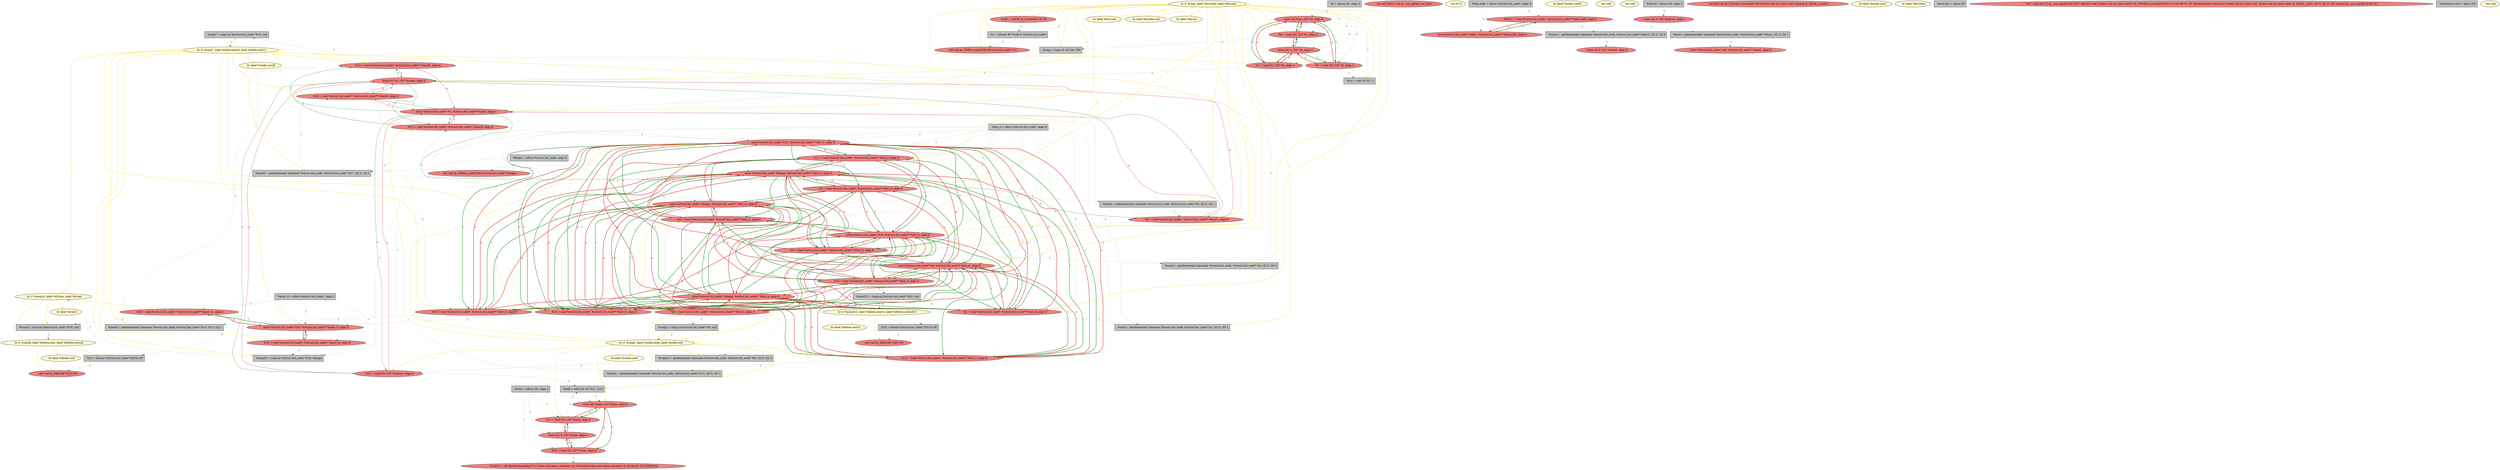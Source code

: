 
digraph G {


node757 [fillcolor=grey,label="  %cmp7 = icmp ne %struct.list_node* %15, null",shape=rectangle,style=filled ]
node756 [fillcolor=lightcoral,label="  %15 = load %struct.list_node*, %struct.list_node** %next6, align 8",shape=ellipse,style=filled ]
node752 [fillcolor=lightcoral,label="  store %struct.list_node* %16, %struct.list_node** %prev_it, align 8",shape=ellipse,style=filled ]
node751 [fillcolor=lightcoral,label="  store %struct.list_node* %begin, %struct.list_node** %list_it, align 8",shape=ellipse,style=filled ]
node749 [fillcolor=lightcoral,label="  store %struct.list_node* %6, %struct.list_node** %list_it, align 8",shape=ellipse,style=filled ]
node748 [fillcolor=lightcoral,label="  %13 = load %struct.list_node*, %struct.list_node** %next4, align 8",shape=ellipse,style=filled ]
node747 [fillcolor=grey,label="  %add = add nsw i32 %11, %10",shape=rectangle,style=filled ]
node746 [fillcolor=grey,label="  %next4 = getelementptr inbounds %struct.list_node, %struct.list_node* %12, i32 0, i32 1",shape=rectangle,style=filled ]
node745 [fillcolor=grey,label="  %cmp2 = icmp ne %struct.list_node* %8, null",shape=rectangle,style=filled ]
node743 [fillcolor=lightcoral,label="  tail call fastcc void @__cxx_global_var_init()",shape=ellipse,style=filled ]
node742 [fillcolor=lightcoral,label="  store i32 0, i32* %sum, align 4",shape=ellipse,style=filled ]
node740 [fillcolor=lemonchiffon,label="  br label %for.cond",shape=ellipse,style=filled ]
node738 [fillcolor=lightcoral,label="  store i32 1, i32* %i, align 4",shape=ellipse,style=filled ]
node737 [fillcolor=lightcoral,label="  store i32 %inc, i32* %i, align 4",shape=ellipse,style=filled ]
node694 [fillcolor=lightcoral,label="  call void @_ZdlPv(i8* %23) #9",shape=ellipse,style=filled ]
node691 [fillcolor=lightcoral,label="  call void @_ZN9list_nodeC2Ev(%struct.list_node* %1)",shape=ellipse,style=filled ]
node750 [fillcolor=grey,label="  %isnull = icmp eq %struct.list_node* %20, null",shape=rectangle,style=filled ]
node672 [fillcolor=lightcoral,label="  %17 = load %struct.list_node*, %struct.list_node** %list_it, align 8",shape=ellipse,style=filled ]
node687 [fillcolor=lightcoral,label="  store %struct.list_node* %1, %struct.list_node** %next, align 8",shape=ellipse,style=filled ]
node685 [fillcolor=grey,label="  %begin = alloca %struct.list_node, align 8",shape=rectangle,style=filled ]
node710 [fillcolor=grey,label="  %next = getelementptr inbounds %struct.list_node, %struct.list_node* %2, i32 0, i32 1",shape=rectangle,style=filled ]
node682 [fillcolor=grey,label="  %value3 = getelementptr inbounds %struct.list_node, %struct.list_node* %9, i32 0, i32 0",shape=rectangle,style=filled ]
node681 [fillcolor=grey,label="  %cmp = icmp ult i32 %0, 100",shape=rectangle,style=filled ]
node692 [fillcolor=lightcoral,label="  %6 = load %struct.list_node*, %struct.list_node** %next1, align 8",shape=ellipse,style=filled ]
node720 [fillcolor=lightcoral,label="  %19 = load %struct.list_node*, %struct.list_node** %prev_it, align 8",shape=ellipse,style=filled ]
node680 [fillcolor=lightcoral,label="  %0 = load i32, i32* %i, align 4",shape=ellipse,style=filled ]
node668 [fillcolor=lightcoral,label="  %10 = load i32, i32* %value3, align 8",shape=ellipse,style=filled ]
node676 [fillcolor=lightcoral,label="  %11 = load i32, i32* %sum, align 4",shape=ellipse,style=filled ]
node688 [fillcolor=lemonchiffon,label="  ret i32 0",shape=ellipse,style=filled ]
node662 [fillcolor=grey,label="  %value = getelementptr inbounds %struct.list_node, %struct.list_node* %this1, i32 0, i32 0",shape=rectangle,style=filled ]
node683 [fillcolor=grey,label="  %1 = bitcast i8* %call to %struct.list_node*",shape=rectangle,style=filled ]
node663 [fillcolor=grey,label="  %next = getelementptr inbounds %struct.list_node, %struct.list_node* %this1, i32 0, i32 1",shape=rectangle,style=filled ]
node664 [fillcolor=lightcoral,label="  store %struct.list_node* null, %struct.list_node** %next, align 8",shape=ellipse,style=filled ]
node678 [fillcolor=lightcoral,label="  %24 = load i32, i32* %sum, align 4",shape=ellipse,style=filled ]
node673 [fillcolor=lemonchiffon,label="  br i1 %cmp, label %for.body, label %for.end",shape=ellipse,style=filled ]
node755 [fillcolor=lemonchiffon,label="  br label %delete.end",shape=ellipse,style=filled ]
node677 [fillcolor=grey,label="  %list_it = alloca %struct.list_node*, align 8",shape=rectangle,style=filled ]
node665 [fillcolor=lemonchiffon,label="  br i1 %isnull, label %delete.end, label %delete.notnull",shape=ellipse,style=filled ]
node754 [fillcolor=lemonchiffon,label="  br label %while.cond5",shape=ellipse,style=filled ]
node730 [fillcolor=lightcoral,label="  store %struct.list_node* %begin, %struct.list_node** %list_it, align 8",shape=ellipse,style=filled ]
node666 [fillcolor=lightcoral,label="  %20 = load %struct.list_node*, %struct.list_node** %prev_it, align 8",shape=ellipse,style=filled ]
node753 [fillcolor=lemonchiffon,label="  br label %invoke.cont",shape=ellipse,style=filled ]
node679 [fillcolor=lightcoral,label="  %call = call i8* @_Znwm(i64 16) #8",shape=ellipse,style=filled ]
node686 [fillcolor=lightcoral,label="  call void @_ZdlPv(i8* %21) #9",shape=ellipse,style=filled ]
node724 [fillcolor=grey,label="  %23 = bitcast %struct.list_node* %22 to i8*",shape=rectangle,style=filled ]
node674 [fillcolor=lightcoral,label="  %16 = load %struct.list_node*, %struct.list_node** %list_it, align 8",shape=ellipse,style=filled ]
node717 [fillcolor=grey,label="  %sum = alloca i32, align 4",shape=rectangle,style=filled ]
node667 [fillcolor=lightcoral,label="  store %struct.list_node* %13, %struct.list_node** %list_it, align 8",shape=ellipse,style=filled ]
node701 [fillcolor=lemonchiffon,label="  ret void",shape=ellipse,style=filled ]
node744 [fillcolor=lightcoral,label="  %call15 = call dereferenceable(272) %class.std::basic_ostream* @_ZNSolsEi(%class.std::basic_ostream* @_ZSt4cout, i32 %24)%24)",shape=ellipse,style=filled ]
node670 [fillcolor=grey,label="  %next9 = getelementptr inbounds %struct.list_node, %struct.list_node* %17, i32 0, i32 1",shape=rectangle,style=filled ]
node671 [fillcolor=grey,label="  %cmp10 = icmp ne %struct.list_node* %19, %begin",shape=rectangle,style=filled ]
node669 [fillcolor=lemonchiffon,label="  ret void",shape=ellipse,style=filled ]
node695 [fillcolor=lightcoral,label="  store i32 %add, i32* %sum, align 4",shape=ellipse,style=filled ]
node696 [fillcolor=lightcoral,label="  store i32 0, i32* %retval, align 4",shape=ellipse,style=filled ]
node675 [fillcolor=lemonchiffon,label="  br i1 %cmp7, label %while.body8, label %while.end11",shape=ellipse,style=filled ]
node659 [fillcolor=grey,label="  %this.addr = alloca %struct.list_node*, align 8",shape=rectangle,style=filled ]
node697 [fillcolor=lemonchiffon,label="  br label %delete.end14",shape=ellipse,style=filled ]
node698 [fillcolor=lightcoral,label="  %14 = load %struct.list_node*, %struct.list_node** %list_it, align 8",shape=ellipse,style=filled ]
node699 [fillcolor=lightcoral,label="  %8 = load %struct.list_node*, %struct.list_node** %list_it, align 8",shape=ellipse,style=filled ]
node702 [fillcolor=grey,label="  %i = alloca i32, align 4",shape=rectangle,style=filled ]
node739 [fillcolor=grey,label="  %inc = add i32 %7, 1",shape=rectangle,style=filled ]
node732 [fillcolor=grey,label="  %next6 = getelementptr inbounds %struct.list_node, %struct.list_node* %14, i32 0, i32 1",shape=rectangle,style=filled ]
node705 [fillcolor=lemonchiffon,label="  br label %if.end",shape=ellipse,style=filled ]
node690 [fillcolor=lemonchiffon,label="  br label %for.inc",shape=ellipse,style=filled ]
node706 [fillcolor=grey,label="  %isnull12 = icmp eq %struct.list_node* %22, null",shape=rectangle,style=filled ]
node704 [fillcolor=lightcoral,label="  %2 = load %struct.list_node*, %struct.list_node** %list_it, align 8",shape=ellipse,style=filled ]
node707 [fillcolor=lemonchiffon,label="  br i1 %isnull12, label %delete.end14, label %delete.notnull13",shape=ellipse,style=filled ]
node708 [fillcolor=lightcoral,label="  %12 = load %struct.list_node*, %struct.list_node** %list_it, align 8",shape=ellipse,style=filled ]
node709 [fillcolor=lightcoral,label="  store %struct.list_node* %18, %struct.list_node** %list_it, align 8",shape=ellipse,style=filled ]
node711 [fillcolor=lightcoral,label="  store i32 %3, i32* %value, align 8",shape=ellipse,style=filled ]
node713 [fillcolor=lightcoral,label="  tail call void @_ZNSt8ios_base4InitC1Ev(%class.std::ios_base::Init* nonnull @_ZStL8__ioinit)t)",shape=ellipse,style=filled ]
node684 [fillcolor=lightcoral,label="  %18 = load %struct.list_node*, %struct.list_node** %next9, align 8",shape=ellipse,style=filled ]
node714 [fillcolor=grey,label="  %next1 = getelementptr inbounds %struct.list_node, %struct.list_node* %5, i32 0, i32 1",shape=rectangle,style=filled ]
node721 [fillcolor=lemonchiffon,label="  br label %while.cond",shape=ellipse,style=filled ]
node715 [fillcolor=lemonchiffon,label="  br label %while.cond5",shape=ellipse,style=filled ]
node716 [fillcolor=lemonchiffon,label="  br label %for.cond",shape=ellipse,style=filled ]
node741 [fillcolor=lemonchiffon,label="  br i1 %cmp2, label %while.body, label %while.end",shape=ellipse,style=filled ]
node718 [fillcolor=grey,label="  %retval = alloca i32, align 4",shape=rectangle,style=filled ]
node719 [fillcolor=grey,label="  %exn.slot = alloca i8*",shape=rectangle,style=filled ]
node722 [fillcolor=lemonchiffon,label="  br label %while.cond",shape=ellipse,style=filled ]
node703 [fillcolor=lightcoral,label="  %22 = load %struct.list_node*, %struct.list_node** %list_it, align 8",shape=ellipse,style=filled ]
node723 [fillcolor=lightcoral,label="  %0 = tail call i32 @__cxa_atexit(void (i8*)* bitcast (void (%class.std::ios_base::Init*)* @_ZNSt8ios_base4InitD1Ev to void (i8*)*), i8* getelementptr inbounds (%class.std::ios_base::Init, %class.std::ios_base::Init* @_ZStL8__ioinit, i64 0, i32 0), i8* nonnull @__dso_handle) #3le) #3",shape=ellipse,style=filled ]
node735 [fillcolor=lightcoral,label="  call void @_ZN9list_nodeC2Ev(%struct.list_node* %begin)",shape=ellipse,style=filled ]
node725 [fillcolor=lightcoral,label="  store %struct.list_node* %this, %struct.list_node** %this.addr, align 8",shape=ellipse,style=filled ]
node660 [fillcolor=lightcoral,label="  %this1 = load %struct.list_node*, %struct.list_node** %this.addr, align 8",shape=ellipse,style=filled ]
node726 [fillcolor=grey,label="  %value = getelementptr inbounds %struct.list_node, %struct.list_node* %4, i32 0, i32 0",shape=rectangle,style=filled ]
node727 [fillcolor=grey,label="  %21 = bitcast %struct.list_node* %20 to i8*",shape=rectangle,style=filled ]
node693 [fillcolor=lemonchiffon,label="  br i1 %cmp10, label %if.then, label %if.end",shape=ellipse,style=filled ]
node700 [fillcolor=lightcoral,label="  %4 = load %struct.list_node*, %struct.list_node** %list_it, align 8",shape=ellipse,style=filled ]
node728 [fillcolor=grey,label="  %ehselector.slot = alloca i32",shape=rectangle,style=filled ]
node729 [fillcolor=lightcoral,label="  %7 = load i32, i32* %i, align 4",shape=ellipse,style=filled ]
node731 [fillcolor=lightcoral,label="  %3 = load i32, i32* %i, align 4",shape=ellipse,style=filled ]
node733 [fillcolor=lightcoral,label="  store %struct.list_node* %begin, %struct.list_node** %list_it, align 8",shape=ellipse,style=filled ]
node689 [fillcolor=lightcoral,label="  %9 = load %struct.list_node*, %struct.list_node** %list_it, align 8",shape=ellipse,style=filled ]
node661 [fillcolor=lemonchiffon,label="  ret void",shape=ellipse,style=filled ]
node712 [fillcolor=lightcoral,label="  store i32 0, i32* %value, align 8",shape=ellipse,style=filled ]
node734 [fillcolor=lightcoral,label="  %5 = load %struct.list_node*, %struct.list_node** %list_it, align 8",shape=ellipse,style=filled ]
node736 [fillcolor=grey,label="  %prev_it = alloca %struct.list_node*, align 8",shape=rectangle,style=filled ]

node730->node699 [style=solid,color=forestgreen,label="T",penwidth=2.0,fontcolor=forestgreen ]
node700->node730 [style=solid,color=firebrick3,label="A",penwidth=2.0,fontcolor=firebrick3 ]
node689->node730 [style=solid,color=firebrick3,label="A",penwidth=2.0,fontcolor=firebrick3 ]
node703->node730 [style=solid,color=firebrick3,label="A",penwidth=2.0,fontcolor=firebrick3 ]
node730->node703 [style=solid,color=forestgreen,label="T",penwidth=2.0,fontcolor=forestgreen ]
node730->node689 [style=solid,color=forestgreen,label="T",penwidth=2.0,fontcolor=forestgreen ]
node700->node749 [style=solid,color=firebrick3,label="A",penwidth=2.0,fontcolor=firebrick3 ]
node677->node698 [style=dotted,color=forestgreen,label="T",penwidth=1.0,fontcolor=forestgreen ]
node733->node698 [style=solid,color=forestgreen,label="T",penwidth=2.0,fontcolor=forestgreen ]
node692->node687 [style=solid,color=firebrick3,label="A",penwidth=1.0,fontcolor=firebrick3 ]
node687->node692 [style=solid,color=forestgreen,label="T",penwidth=1.0,fontcolor=forestgreen ]
node684->node687 [style=solid,color=firebrick3,label="A",penwidth=1.0,fontcolor=firebrick3 ]
node673->node680 [color=gold,label="C",fontcolor=gold ]
node704->node709 [style=solid,color=firebrick3,label="A",penwidth=2.0,fontcolor=firebrick3 ]
node667->node672 [style=solid,color=forestgreen,label="T",penwidth=2.0,fontcolor=forestgreen ]
node752->node666 [style=solid,color=forestgreen,label="T",penwidth=2.0,fontcolor=forestgreen ]
node666->node752 [style=solid,color=firebrick3,label="A",penwidth=2.0,fontcolor=firebrick3 ]
node709->node703 [style=solid,color=forestgreen,label="T",penwidth=2.0,fontcolor=forestgreen ]
node734->node730 [style=solid,color=firebrick3,label="A",penwidth=2.0,fontcolor=firebrick3 ]
node757->node675 [style=dotted,color=forestgreen,label="T",penwidth=1.0,fontcolor=forestgreen ]
node685->node735 [style=dotted,color=forestgreen,label="T",penwidth=1.0,fontcolor=forestgreen ]
node680->node681 [style=dotted,color=forestgreen,label="T",penwidth=1.0,fontcolor=forestgreen ]
node662->node712 [style=dotted,color=forestgreen,label="T",penwidth=1.0,fontcolor=forestgreen ]
node700->node726 [style=dotted,color=forestgreen,label="T",penwidth=1.0,fontcolor=forestgreen ]
node749->node703 [style=solid,color=forestgreen,label="T",penwidth=2.0,fontcolor=forestgreen ]
node663->node664 [style=dotted,color=forestgreen,label="T",penwidth=1.0,fontcolor=forestgreen ]
node677->node672 [style=dotted,color=forestgreen,label="T",penwidth=1.0,fontcolor=forestgreen ]
node707->node694 [color=gold,label="C",fontcolor=gold ]
node749->node700 [style=solid,color=forestgreen,label="T",penwidth=2.0,fontcolor=forestgreen ]
node703->node709 [style=solid,color=firebrick3,label="A",penwidth=2.0,fontcolor=firebrick3 ]
node683->node691 [style=dotted,color=forestgreen,label="T",penwidth=1.0,fontcolor=forestgreen ]
node677->node733 [style=dotted,color=forestgreen,label="T",penwidth=1.0,fontcolor=forestgreen ]
node668->node747 [style=dotted,color=forestgreen,label="T",penwidth=1.0,fontcolor=forestgreen ]
node673->node690 [color=gold,label="C",fontcolor=gold ]
node674->node709 [style=solid,color=firebrick3,label="A",penwidth=2.0,fontcolor=firebrick3 ]
node745->node741 [style=dotted,color=forestgreen,label="T",penwidth=1.0,fontcolor=forestgreen ]
node733->node674 [style=solid,color=forestgreen,label="T",penwidth=2.0,fontcolor=forestgreen ]
node673->node704 [color=gold,label="C",fontcolor=gold ]
node672->node667 [style=solid,color=firebrick3,label="A",penwidth=2.0,fontcolor=firebrick3 ]
node703->node706 [style=dotted,color=forestgreen,label="T",penwidth=1.0,fontcolor=forestgreen ]
node741->node745 [color=gold,label="C",fontcolor=gold ]
node703->node667 [style=solid,color=firebrick3,label="A",penwidth=2.0,fontcolor=firebrick3 ]
node704->node730 [style=solid,color=firebrick3,label="A",penwidth=2.0,fontcolor=firebrick3 ]
node727->node686 [style=dotted,color=forestgreen,label="T",penwidth=1.0,fontcolor=forestgreen ]
node730->node704 [style=solid,color=forestgreen,label="T",penwidth=2.0,fontcolor=forestgreen ]
node724->node694 [style=dotted,color=forestgreen,label="T",penwidth=1.0,fontcolor=forestgreen ]
node733->node700 [style=solid,color=forestgreen,label="T",penwidth=2.0,fontcolor=forestgreen ]
node708->node751 [style=solid,color=firebrick3,label="A",penwidth=2.0,fontcolor=firebrick3 ]
node709->node708 [style=solid,color=forestgreen,label="T",penwidth=2.0,fontcolor=forestgreen ]
node666->node750 [style=dotted,color=forestgreen,label="T",penwidth=1.0,fontcolor=forestgreen ]
node678->node744 [style=dotted,color=forestgreen,label="T",penwidth=1.0,fontcolor=forestgreen ]
node720->node671 [style=dotted,color=forestgreen,label="T",penwidth=1.0,fontcolor=forestgreen ]
node751->node698 [style=solid,color=forestgreen,label="T",penwidth=2.0,fontcolor=forestgreen ]
node676->node695 [style=solid,color=firebrick3,label="A",penwidth=2.0,fontcolor=firebrick3 ]
node674->node751 [style=solid,color=firebrick3,label="A",penwidth=2.0,fontcolor=firebrick3 ]
node666->node727 [style=dotted,color=forestgreen,label="T",penwidth=1.0,fontcolor=forestgreen ]
node698->node733 [style=solid,color=firebrick3,label="A",penwidth=2.0,fontcolor=firebrick3 ]
node677->node699 [style=dotted,color=forestgreen,label="T",penwidth=1.0,fontcolor=forestgreen ]
node731->node711 [style=dotted,color=forestgreen,label="T",penwidth=1.0,fontcolor=forestgreen ]
node675->node693 [color=gold,label="C",fontcolor=gold ]
node677->node704 [style=dotted,color=forestgreen,label="T",penwidth=1.0,fontcolor=forestgreen ]
node699->node730 [style=solid,color=firebrick3,label="A",penwidth=2.0,fontcolor=firebrick3 ]
node698->node732 [style=dotted,color=forestgreen,label="T",penwidth=1.0,fontcolor=forestgreen ]
node751->node704 [style=solid,color=forestgreen,label="T",penwidth=2.0,fontcolor=forestgreen ]
node672->node709 [style=solid,color=firebrick3,label="A",penwidth=2.0,fontcolor=firebrick3 ]
node739->node737 [style=dotted,color=forestgreen,label="T",penwidth=1.0,fontcolor=forestgreen ]
node687->node756 [style=solid,color=forestgreen,label="T",penwidth=1.0,fontcolor=forestgreen ]
node730->node672 [style=solid,color=forestgreen,label="T",penwidth=2.0,fontcolor=forestgreen ]
node672->node730 [style=solid,color=firebrick3,label="A",penwidth=2.0,fontcolor=firebrick3 ]
node717->node678 [style=dotted,color=forestgreen,label="T",penwidth=1.0,fontcolor=forestgreen ]
node725->node660 [style=solid,color=forestgreen,label="T",penwidth=2.0,fontcolor=forestgreen ]
node733->node734 [style=solid,color=forestgreen,label="T",penwidth=2.0,fontcolor=forestgreen ]
node673->node714 [color=gold,label="C",fontcolor=gold ]
node748->node667 [style=dotted,color=forestgreen,label="T",penwidth=1.0,fontcolor=forestgreen ]
node707->node724 [color=gold,label="C",fontcolor=gold ]
node674->node730 [style=solid,color=firebrick3,label="A",penwidth=2.0,fontcolor=firebrick3 ]
node693->node750 [color=gold,label="C",fontcolor=gold ]
node677->node674 [style=dotted,color=forestgreen,label="T",penwidth=1.0,fontcolor=forestgreen ]
node704->node667 [style=solid,color=firebrick3,label="A",penwidth=2.0,fontcolor=firebrick3 ]
node667->node704 [style=solid,color=forestgreen,label="T",penwidth=2.0,fontcolor=forestgreen ]
node704->node733 [style=solid,color=firebrick3,label="A",penwidth=2.0,fontcolor=firebrick3 ]
node677->node703 [style=dotted,color=forestgreen,label="T",penwidth=1.0,fontcolor=forestgreen ]
node700->node709 [style=solid,color=firebrick3,label="A",penwidth=2.0,fontcolor=firebrick3 ]
node668->node687 [style=solid,color=firebrick3,label="A",penwidth=1.0,fontcolor=firebrick3 ]
node734->node751 [style=solid,color=firebrick3,label="A",penwidth=2.0,fontcolor=firebrick3 ]
node684->node711 [style=solid,color=firebrick3,label="A",penwidth=1.0,fontcolor=firebrick3 ]
node711->node684 [style=solid,color=forestgreen,label="T",penwidth=1.0,fontcolor=forestgreen ]
node667->node698 [style=solid,color=forestgreen,label="T",penwidth=2.0,fontcolor=forestgreen ]
node673->node692 [color=gold,label="C",fontcolor=gold ]
node703->node724 [style=dotted,color=forestgreen,label="T",penwidth=1.0,fontcolor=forestgreen ]
node730->node708 [style=solid,color=forestgreen,label="T",penwidth=2.0,fontcolor=forestgreen ]
node749->node708 [style=solid,color=forestgreen,label="T",penwidth=2.0,fontcolor=forestgreen ]
node749->node674 [style=solid,color=forestgreen,label="T",penwidth=2.0,fontcolor=forestgreen ]
node731->node737 [style=solid,color=firebrick3,label="A",penwidth=2.0,fontcolor=firebrick3 ]
node675->node715 [color=gold,label="C",fontcolor=gold ]
node674->node749 [style=solid,color=firebrick3,label="A",penwidth=2.0,fontcolor=firebrick3 ]
node732->node756 [style=dotted,color=forestgreen,label="T",penwidth=1.0,fontcolor=forestgreen ]
node749->node672 [style=solid,color=forestgreen,label="T",penwidth=2.0,fontcolor=forestgreen ]
node751->node700 [style=solid,color=forestgreen,label="T",penwidth=2.0,fontcolor=forestgreen ]
node741->node699 [color=gold,label="C",fontcolor=gold ]
node756->node687 [style=solid,color=firebrick3,label="A",penwidth=1.0,fontcolor=firebrick3 ]
node672->node733 [style=solid,color=firebrick3,label="A",penwidth=2.0,fontcolor=firebrick3 ]
node659->node660 [style=dotted,color=forestgreen,label="T",penwidth=1.0,fontcolor=forestgreen ]
node698->node667 [style=solid,color=firebrick3,label="A",penwidth=2.0,fontcolor=firebrick3 ]
node708->node709 [style=solid,color=firebrick3,label="A",penwidth=2.0,fontcolor=firebrick3 ]
node673->node679 [color=gold,label="C",fontcolor=gold ]
node749->node734 [style=solid,color=forestgreen,label="T",penwidth=2.0,fontcolor=forestgreen ]
node729->node738 [style=solid,color=firebrick3,label="A",penwidth=2.0,fontcolor=firebrick3 ]
node689->node682 [style=dotted,color=forestgreen,label="T",penwidth=1.0,fontcolor=forestgreen ]
node676->node742 [style=solid,color=firebrick3,label="A",penwidth=2.0,fontcolor=firebrick3 ]
node702->node731 [style=dotted,color=forestgreen,label="T",penwidth=1.0,fontcolor=forestgreen ]
node698->node730 [style=solid,color=firebrick3,label="A",penwidth=2.0,fontcolor=firebrick3 ]
node699->node667 [style=solid,color=firebrick3,label="A",penwidth=2.0,fontcolor=firebrick3 ]
node706->node707 [style=dotted,color=forestgreen,label="T",penwidth=1.0,fontcolor=forestgreen ]
node741->node676 [color=gold,label="C",fontcolor=gold ]
node660->node725 [style=solid,color=firebrick3,label="A",penwidth=2.0,fontcolor=firebrick3 ]
node709->node698 [style=solid,color=forestgreen,label="T",penwidth=2.0,fontcolor=forestgreen ]
node756->node711 [style=solid,color=firebrick3,label="A",penwidth=1.0,fontcolor=firebrick3 ]
node698->node709 [style=solid,color=firebrick3,label="A",penwidth=2.0,fontcolor=firebrick3 ]
node689->node733 [style=solid,color=firebrick3,label="A",penwidth=2.0,fontcolor=firebrick3 ]
node734->node749 [style=solid,color=firebrick3,label="A",penwidth=2.0,fontcolor=firebrick3 ]
node671->node693 [style=dotted,color=forestgreen,label="T",penwidth=1.0,fontcolor=forestgreen ]
node751->node734 [style=solid,color=forestgreen,label="T",penwidth=2.0,fontcolor=forestgreen ]
node733->node703 [style=solid,color=forestgreen,label="T",penwidth=2.0,fontcolor=forestgreen ]
node738->node731 [style=solid,color=forestgreen,label="T",penwidth=2.0,fontcolor=forestgreen ]
node709->node700 [style=solid,color=forestgreen,label="T",penwidth=2.0,fontcolor=forestgreen ]
node756->node757 [style=dotted,color=forestgreen,label="T",penwidth=1.0,fontcolor=forestgreen ]
node672->node670 [style=dotted,color=forestgreen,label="T",penwidth=1.0,fontcolor=forestgreen ]
node683->node687 [style=dotted,color=forestgreen,label="T",penwidth=1.0,fontcolor=forestgreen ]
node741->node722 [color=gold,label="C",fontcolor=gold ]
node729->node737 [style=solid,color=firebrick3,label="A",penwidth=2.0,fontcolor=firebrick3 ]
node741->node689 [color=gold,label="C",fontcolor=gold ]
node674->node752 [style=dotted,color=forestgreen,label="T",penwidth=1.0,fontcolor=forestgreen ]
node709->node689 [style=solid,color=forestgreen,label="T",penwidth=2.0,fontcolor=forestgreen ]
node741->node741 [color=gold,label="C",fontcolor=gold ]
node677->node667 [style=dotted,color=forestgreen,label="T",penwidth=1.0,fontcolor=forestgreen ]
node672->node751 [style=solid,color=firebrick3,label="A",penwidth=2.0,fontcolor=firebrick3 ]
node741->node748 [color=gold,label="C",fontcolor=gold ]
node738->node680 [style=solid,color=forestgreen,label="T",penwidth=2.0,fontcolor=forestgreen ]
node673->node729 [color=gold,label="C",fontcolor=gold ]
node751->node699 [style=solid,color=forestgreen,label="T",penwidth=2.0,fontcolor=forestgreen ]
node673->node673 [color=gold,label="C",fontcolor=gold ]
node709->node672 [style=solid,color=forestgreen,label="T",penwidth=2.0,fontcolor=forestgreen ]
node677->node751 [style=dotted,color=forestgreen,label="T",penwidth=1.0,fontcolor=forestgreen ]
node711->node756 [style=solid,color=forestgreen,label="T",penwidth=1.0,fontcolor=forestgreen ]
node673->node731 [color=gold,label="C",fontcolor=gold ]
node730->node734 [style=solid,color=forestgreen,label="T",penwidth=2.0,fontcolor=forestgreen ]
node741->node668 [color=gold,label="C",fontcolor=gold ]
node737->node729 [style=solid,color=forestgreen,label="T",penwidth=2.0,fontcolor=forestgreen ]
node695->node678 [style=solid,color=forestgreen,label="T",penwidth=2.0,fontcolor=forestgreen ]
node673->node749 [color=gold,label="C",fontcolor=gold ]
node709->node674 [style=solid,color=forestgreen,label="T",penwidth=2.0,fontcolor=forestgreen ]
node675->node698 [color=gold,label="C",fontcolor=gold ]
node673->node734 [color=gold,label="C",fontcolor=gold ]
node742->node678 [style=solid,color=forestgreen,label="T",penwidth=2.0,fontcolor=forestgreen ]
node708->node730 [style=solid,color=firebrick3,label="A",penwidth=2.0,fontcolor=firebrick3 ]
node677->node734 [style=dotted,color=forestgreen,label="T",penwidth=1.0,fontcolor=forestgreen ]
node685->node671 [style=dotted,color=forestgreen,label="T",penwidth=1.0,fontcolor=forestgreen ]
node689->node749 [style=solid,color=firebrick3,label="A",penwidth=2.0,fontcolor=firebrick3 ]
node751->node672 [style=solid,color=forestgreen,label="T",penwidth=2.0,fontcolor=forestgreen ]
node687->node748 [style=solid,color=forestgreen,label="T",penwidth=1.0,fontcolor=forestgreen ]
node685->node733 [style=dotted,color=forestgreen,label="T",penwidth=1.0,fontcolor=forestgreen ]
node720->node752 [style=solid,color=firebrick3,label="A",penwidth=2.0,fontcolor=firebrick3 ]
node675->node732 [color=gold,label="C",fontcolor=gold ]
node750->node665 [style=dotted,color=forestgreen,label="T",penwidth=1.0,fontcolor=forestgreen ]
node729->node739 [style=dotted,color=forestgreen,label="T",penwidth=1.0,fontcolor=forestgreen ]
node665->node755 [color=gold,label="C",fontcolor=gold ]
node660->node663 [style=dotted,color=forestgreen,label="T",penwidth=1.0,fontcolor=forestgreen ]
node700->node751 [style=solid,color=firebrick3,label="A",penwidth=2.0,fontcolor=firebrick3 ]
node730->node698 [style=solid,color=forestgreen,label="T",penwidth=2.0,fontcolor=forestgreen ]
node665->node727 [color=gold,label="C",fontcolor=gold ]
node693->node705 [color=gold,label="C",fontcolor=gold ]
node674->node733 [style=solid,color=firebrick3,label="A",penwidth=2.0,fontcolor=firebrick3 ]
node673->node739 [color=gold,label="C",fontcolor=gold ]
node703->node733 [style=solid,color=firebrick3,label="A",penwidth=2.0,fontcolor=firebrick3 ]
node675->node675 [color=gold,label="C",fontcolor=gold ]
node693->node666 [color=gold,label="C",fontcolor=gold ]
node675->node671 [color=gold,label="C",fontcolor=gold ]
node665->node686 [color=gold,label="C",fontcolor=gold ]
node751->node689 [style=solid,color=forestgreen,label="T",penwidth=2.0,fontcolor=forestgreen ]
node673->node740 [color=gold,label="C",fontcolor=gold ]
node680->node737 [style=solid,color=firebrick3,label="A",penwidth=2.0,fontcolor=firebrick3 ]
node702->node729 [style=dotted,color=forestgreen,label="T",penwidth=1.0,fontcolor=forestgreen ]
node674->node667 [style=solid,color=firebrick3,label="A",penwidth=2.0,fontcolor=firebrick3 ]
node667->node703 [style=solid,color=forestgreen,label="T",penwidth=2.0,fontcolor=forestgreen ]
node707->node697 [color=gold,label="C",fontcolor=gold ]
node751->node708 [style=solid,color=forestgreen,label="T",penwidth=2.0,fontcolor=forestgreen ]
node680->node738 [style=solid,color=firebrick3,label="A",penwidth=2.0,fontcolor=firebrick3 ]
node673->node726 [color=gold,label="C",fontcolor=gold ]
node673->node687 [color=gold,label="C",fontcolor=gold ]
node698->node749 [style=solid,color=firebrick3,label="A",penwidth=2.0,fontcolor=firebrick3 ]
node733->node708 [style=solid,color=forestgreen,label="T",penwidth=2.0,fontcolor=forestgreen ]
node675->node672 [color=gold,label="C",fontcolor=gold ]
node659->node725 [style=dotted,color=forestgreen,label="T",penwidth=1.0,fontcolor=forestgreen ]
node698->node751 [style=solid,color=firebrick3,label="A",penwidth=2.0,fontcolor=firebrick3 ]
node678->node742 [style=solid,color=firebrick3,label="A",penwidth=2.0,fontcolor=firebrick3 ]
node733->node699 [style=solid,color=forestgreen,label="T",penwidth=2.0,fontcolor=forestgreen ]
node673->node700 [color=gold,label="C",fontcolor=gold ]
node741->node667 [color=gold,label="C",fontcolor=gold ]
node752->node720 [style=solid,color=forestgreen,label="T",penwidth=2.0,fontcolor=forestgreen ]
node673->node711 [color=gold,label="C",fontcolor=gold ]
node733->node672 [style=solid,color=forestgreen,label="T",penwidth=2.0,fontcolor=forestgreen ]
node741->node695 [color=gold,label="C",fontcolor=gold ]
node677->node708 [style=dotted,color=forestgreen,label="T",penwidth=1.0,fontcolor=forestgreen ]
node736->node752 [style=dotted,color=forestgreen,label="T",penwidth=1.0,fontcolor=forestgreen ]
node699->node709 [style=solid,color=firebrick3,label="A",penwidth=2.0,fontcolor=firebrick3 ]
node673->node753 [color=gold,label="C",fontcolor=gold ]
node733->node689 [style=solid,color=forestgreen,label="T",penwidth=2.0,fontcolor=forestgreen ]
node708->node733 [style=solid,color=firebrick3,label="A",penwidth=2.0,fontcolor=firebrick3 ]
node702->node680 [style=dotted,color=forestgreen,label="T",penwidth=1.0,fontcolor=forestgreen ]
node675->node670 [color=gold,label="C",fontcolor=gold ]
node675->node756 [color=gold,label="C",fontcolor=gold ]
node675->node674 [color=gold,label="C",fontcolor=gold ]
node678->node695 [style=solid,color=firebrick3,label="A",penwidth=2.0,fontcolor=firebrick3 ]
node704->node710 [style=dotted,color=forestgreen,label="T",penwidth=1.0,fontcolor=forestgreen ]
node692->node749 [style=dotted,color=forestgreen,label="T",penwidth=1.0,fontcolor=forestgreen ]
node708->node667 [style=solid,color=firebrick3,label="A",penwidth=2.0,fontcolor=firebrick3 ]
node687->node684 [style=solid,color=forestgreen,label="T",penwidth=1.0,fontcolor=forestgreen ]
node703->node749 [style=solid,color=firebrick3,label="A",penwidth=2.0,fontcolor=firebrick3 ]
node734->node733 [style=solid,color=firebrick3,label="A",penwidth=2.0,fontcolor=firebrick3 ]
node730->node674 [style=solid,color=forestgreen,label="T",penwidth=2.0,fontcolor=forestgreen ]
node689->node667 [style=solid,color=firebrick3,label="A",penwidth=2.0,fontcolor=firebrick3 ]
node667->node708 [style=solid,color=forestgreen,label="T",penwidth=2.0,fontcolor=forestgreen ]
node711->node748 [style=solid,color=forestgreen,label="T",penwidth=1.0,fontcolor=forestgreen ]
node681->node673 [style=dotted,color=forestgreen,label="T",penwidth=1.0,fontcolor=forestgreen ]
node734->node714 [style=dotted,color=forestgreen,label="T",penwidth=1.0,fontcolor=forestgreen ]
node751->node674 [style=solid,color=forestgreen,label="T",penwidth=2.0,fontcolor=forestgreen ]
node675->node752 [color=gold,label="C",fontcolor=gold ]
node667->node689 [style=solid,color=forestgreen,label="T",penwidth=2.0,fontcolor=forestgreen ]
node673->node737 [color=gold,label="C",fontcolor=gold ]
node737->node680 [style=solid,color=forestgreen,label="T",penwidth=2.0,fontcolor=forestgreen ]
node742->node676 [style=solid,color=forestgreen,label="T",penwidth=2.0,fontcolor=forestgreen ]
node699->node733 [style=solid,color=firebrick3,label="A",penwidth=2.0,fontcolor=firebrick3 ]
node695->node676 [style=solid,color=forestgreen,label="T",penwidth=2.0,fontcolor=forestgreen ]
node703->node751 [style=solid,color=firebrick3,label="A",penwidth=2.0,fontcolor=firebrick3 ]
node704->node749 [style=solid,color=firebrick3,label="A",penwidth=2.0,fontcolor=firebrick3 ]
node749->node699 [style=solid,color=forestgreen,label="T",penwidth=2.0,fontcolor=forestgreen ]
node685->node751 [style=dotted,color=forestgreen,label="T",penwidth=1.0,fontcolor=forestgreen ]
node749->node698 [style=solid,color=forestgreen,label="T",penwidth=2.0,fontcolor=forestgreen ]
node741->node746 [color=gold,label="C",fontcolor=gold ]
node731->node738 [style=solid,color=firebrick3,label="A",penwidth=2.0,fontcolor=firebrick3 ]
node738->node729 [style=solid,color=forestgreen,label="T",penwidth=2.0,fontcolor=forestgreen ]
node692->node711 [style=solid,color=firebrick3,label="A",penwidth=1.0,fontcolor=firebrick3 ]
node710->node687 [style=dotted,color=forestgreen,label="T",penwidth=1.0,fontcolor=forestgreen ]
node682->node668 [style=dotted,color=forestgreen,label="T",penwidth=1.0,fontcolor=forestgreen ]
node711->node692 [style=solid,color=forestgreen,label="T",penwidth=1.0,fontcolor=forestgreen ]
node667->node699 [style=solid,color=forestgreen,label="T",penwidth=2.0,fontcolor=forestgreen ]
node673->node691 [color=gold,label="C",fontcolor=gold ]
node709->node704 [style=solid,color=forestgreen,label="T",penwidth=2.0,fontcolor=forestgreen ]
node687->node668 [style=solid,color=forestgreen,label="T",penwidth=1.0,fontcolor=forestgreen ]
node699->node749 [style=solid,color=firebrick3,label="A",penwidth=2.0,fontcolor=firebrick3 ]
node751->node703 [style=solid,color=forestgreen,label="T",penwidth=2.0,fontcolor=forestgreen ]
node700->node733 [style=solid,color=firebrick3,label="A",penwidth=2.0,fontcolor=firebrick3 ]
node748->node687 [style=solid,color=firebrick3,label="A",penwidth=1.0,fontcolor=firebrick3 ]
node741->node708 [color=gold,label="C",fontcolor=gold ]
node736->node666 [style=dotted,color=forestgreen,label="T",penwidth=1.0,fontcolor=forestgreen ]
node726->node711 [style=dotted,color=forestgreen,label="T",penwidth=1.0,fontcolor=forestgreen ]
node673->node710 [color=gold,label="C",fontcolor=gold ]
node717->node742 [style=dotted,color=forestgreen,label="T",penwidth=1.0,fontcolor=forestgreen ]
node741->node747 [color=gold,label="C",fontcolor=gold ]
node700->node667 [style=solid,color=firebrick3,label="A",penwidth=2.0,fontcolor=firebrick3 ]
node734->node667 [style=solid,color=firebrick3,label="A",penwidth=2.0,fontcolor=firebrick3 ]
node667->node700 [style=solid,color=forestgreen,label="T",penwidth=2.0,fontcolor=forestgreen ]
node685->node730 [style=dotted,color=forestgreen,label="T",penwidth=1.0,fontcolor=forestgreen ]
node747->node695 [style=dotted,color=forestgreen,label="T",penwidth=1.0,fontcolor=forestgreen ]
node714->node692 [style=dotted,color=forestgreen,label="T",penwidth=1.0,fontcolor=forestgreen ]
node730->node700 [style=solid,color=forestgreen,label="T",penwidth=2.0,fontcolor=forestgreen ]
node737->node731 [style=solid,color=forestgreen,label="T",penwidth=2.0,fontcolor=forestgreen ]
node709->node699 [style=solid,color=forestgreen,label="T",penwidth=2.0,fontcolor=forestgreen ]
node702->node738 [style=dotted,color=forestgreen,label="T",penwidth=1.0,fontcolor=forestgreen ]
node733->node704 [style=solid,color=forestgreen,label="T",penwidth=2.0,fontcolor=forestgreen ]
node673->node681 [color=gold,label="C",fontcolor=gold ]
node717->node695 [style=dotted,color=forestgreen,label="T",penwidth=1.0,fontcolor=forestgreen ]
node704->node751 [style=solid,color=firebrick3,label="A",penwidth=2.0,fontcolor=firebrick3 ]
node660->node662 [style=dotted,color=forestgreen,label="T",penwidth=1.0,fontcolor=forestgreen ]
node749->node689 [style=solid,color=forestgreen,label="T",penwidth=2.0,fontcolor=forestgreen ]
node675->node684 [color=gold,label="C",fontcolor=gold ]
node675->node720 [color=gold,label="C",fontcolor=gold ]
node677->node749 [style=dotted,color=forestgreen,label="T",penwidth=1.0,fontcolor=forestgreen ]
node746->node748 [style=dotted,color=forestgreen,label="T",penwidth=1.0,fontcolor=forestgreen ]
node741->node682 [color=gold,label="C",fontcolor=gold ]
node673->node683 [color=gold,label="C",fontcolor=gold ]
node708->node746 [style=dotted,color=forestgreen,label="T",penwidth=1.0,fontcolor=forestgreen ]
node672->node749 [style=solid,color=firebrick3,label="A",penwidth=2.0,fontcolor=firebrick3 ]
node699->node751 [style=solid,color=firebrick3,label="A",penwidth=2.0,fontcolor=firebrick3 ]
node734->node709 [style=solid,color=firebrick3,label="A",penwidth=2.0,fontcolor=firebrick3 ]
node677->node730 [style=dotted,color=forestgreen,label="T",penwidth=1.0,fontcolor=forestgreen ]
node676->node747 [style=dotted,color=forestgreen,label="T",penwidth=1.0,fontcolor=forestgreen ]
node699->node745 [style=dotted,color=forestgreen,label="T",penwidth=1.0,fontcolor=forestgreen ]
node684->node709 [style=dotted,color=forestgreen,label="T",penwidth=1.0,fontcolor=forestgreen ]
node693->node665 [color=gold,label="C",fontcolor=gold ]
node711->node668 [style=solid,color=forestgreen,label="T",penwidth=1.0,fontcolor=forestgreen ]
node679->node683 [style=dotted,color=forestgreen,label="T",penwidth=1.0,fontcolor=forestgreen ]
node749->node704 [style=solid,color=forestgreen,label="T",penwidth=2.0,fontcolor=forestgreen ]
node689->node709 [style=solid,color=firebrick3,label="A",penwidth=2.0,fontcolor=firebrick3 ]
node677->node689 [style=dotted,color=forestgreen,label="T",penwidth=1.0,fontcolor=forestgreen ]
node689->node751 [style=solid,color=firebrick3,label="A",penwidth=2.0,fontcolor=firebrick3 ]
node709->node734 [style=solid,color=forestgreen,label="T",penwidth=2.0,fontcolor=forestgreen ]
node668->node711 [style=solid,color=firebrick3,label="A",penwidth=1.0,fontcolor=firebrick3 ]
node677->node709 [style=dotted,color=forestgreen,label="T",penwidth=1.0,fontcolor=forestgreen ]
node736->node720 [style=dotted,color=forestgreen,label="T",penwidth=1.0,fontcolor=forestgreen ]
node675->node709 [color=gold,label="C",fontcolor=gold ]
node675->node757 [color=gold,label="C",fontcolor=gold ]
node677->node700 [style=dotted,color=forestgreen,label="T",penwidth=1.0,fontcolor=forestgreen ]
node667->node674 [style=solid,color=forestgreen,label="T",penwidth=2.0,fontcolor=forestgreen ]
node748->node711 [style=solid,color=firebrick3,label="A",penwidth=1.0,fontcolor=firebrick3 ]
node702->node737 [style=dotted,color=forestgreen,label="T",penwidth=1.0,fontcolor=forestgreen ]
node718->node696 [style=dotted,color=forestgreen,label="T",penwidth=1.0,fontcolor=forestgreen ]
node708->node749 [style=solid,color=firebrick3,label="A",penwidth=2.0,fontcolor=firebrick3 ]
node670->node684 [style=dotted,color=forestgreen,label="T",penwidth=1.0,fontcolor=forestgreen ]
node667->node734 [style=solid,color=forestgreen,label="T",penwidth=2.0,fontcolor=forestgreen ]
node717->node676 [style=dotted,color=forestgreen,label="T",penwidth=1.0,fontcolor=forestgreen ]


}
